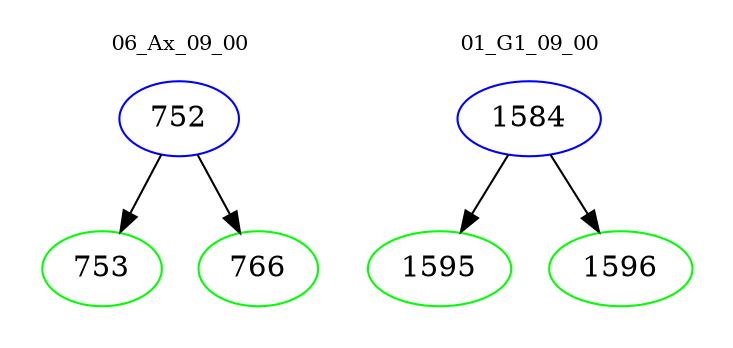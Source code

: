 digraph{
subgraph cluster_0 {
color = white
label = "06_Ax_09_00";
fontsize=10;
T0_752 [label="752", color="blue"]
T0_752 -> T0_753 [color="black"]
T0_753 [label="753", color="green"]
T0_752 -> T0_766 [color="black"]
T0_766 [label="766", color="green"]
}
subgraph cluster_1 {
color = white
label = "01_G1_09_00";
fontsize=10;
T1_1584 [label="1584", color="blue"]
T1_1584 -> T1_1595 [color="black"]
T1_1595 [label="1595", color="green"]
T1_1584 -> T1_1596 [color="black"]
T1_1596 [label="1596", color="green"]
}
}
